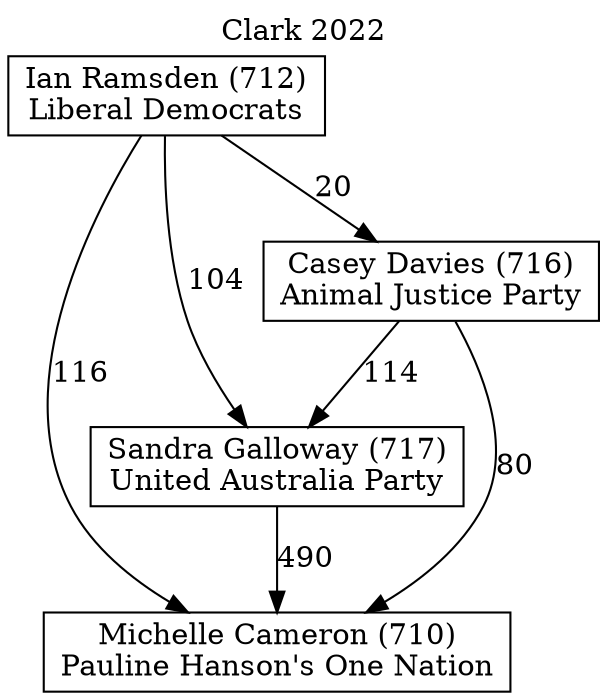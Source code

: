 // House preference flow
digraph "Michelle Cameron (710)_Clark_2022" {
	graph [label="Clark 2022" labelloc=t mclimit=2]
	node [shape=box]
	"Michelle Cameron (710)" [label="Michelle Cameron (710)
Pauline Hanson's One Nation"]
	"Sandra Galloway (717)" [label="Sandra Galloway (717)
United Australia Party"]
	"Casey Davies (716)" [label="Casey Davies (716)
Animal Justice Party"]
	"Ian Ramsden (712)" [label="Ian Ramsden (712)
Liberal Democrats"]
	"Sandra Galloway (717)" -> "Michelle Cameron (710)" [label=490]
	"Casey Davies (716)" -> "Sandra Galloway (717)" [label=114]
	"Ian Ramsden (712)" -> "Casey Davies (716)" [label=20]
	"Casey Davies (716)" -> "Michelle Cameron (710)" [label=80]
	"Ian Ramsden (712)" -> "Michelle Cameron (710)" [label=116]
	"Ian Ramsden (712)" -> "Sandra Galloway (717)" [label=104]
}

